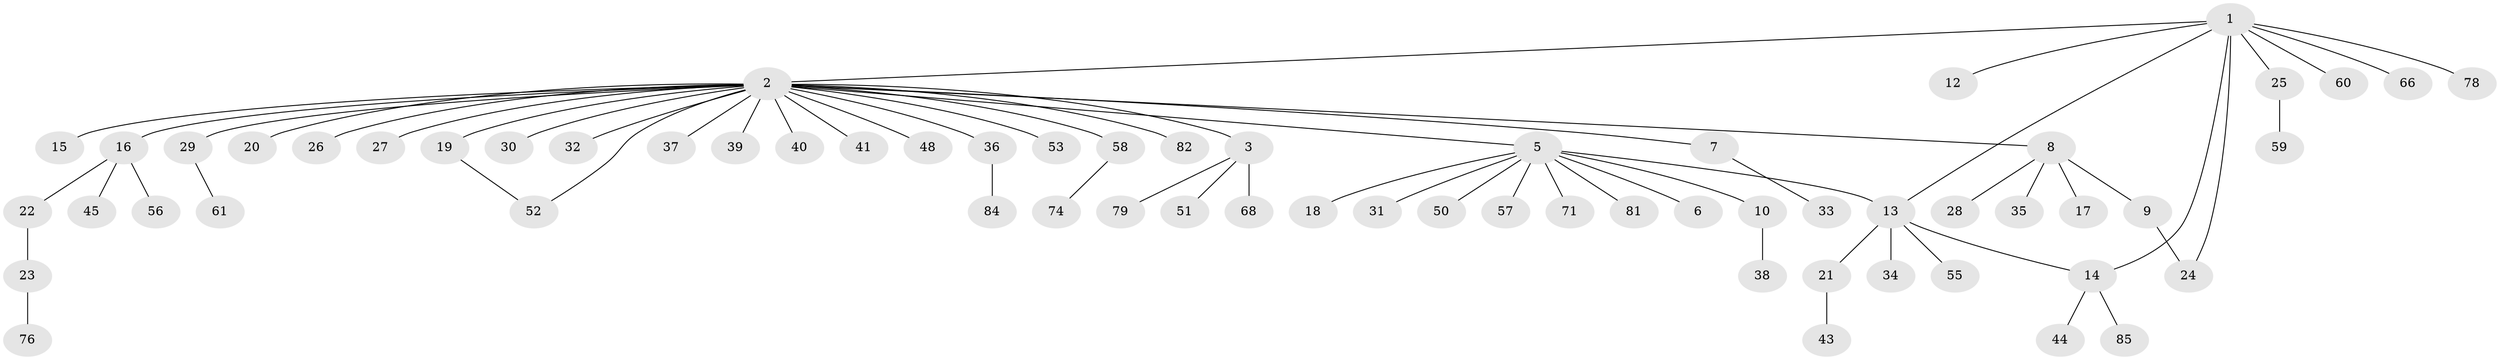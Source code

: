 // original degree distribution, {9: 0.011764705882352941, 25: 0.011764705882352941, 4: 0.023529411764705882, 2: 0.21176470588235294, 11: 0.011764705882352941, 6: 0.011764705882352941, 3: 0.058823529411764705, 1: 0.6352941176470588, 7: 0.011764705882352941, 5: 0.011764705882352941}
// Generated by graph-tools (version 1.1) at 2025/11/02/27/25 16:11:13]
// undirected, 65 vertices, 68 edges
graph export_dot {
graph [start="1"]
  node [color=gray90,style=filled];
  1 [super="+11"];
  2 [super="+65"];
  3 [super="+4"];
  5 [super="+73"];
  6 [super="+62"];
  7;
  8 [super="+49"];
  9;
  10 [super="+64"];
  12;
  13 [super="+77"];
  14 [super="+42"];
  15;
  16 [super="+75"];
  17;
  18;
  19;
  20;
  21;
  22;
  23;
  24 [super="+80"];
  25 [super="+47"];
  26;
  27;
  28 [super="+70"];
  29 [super="+46"];
  30;
  31;
  32;
  33;
  34;
  35;
  36 [super="+54"];
  37;
  38;
  39;
  40;
  41;
  43 [super="+63"];
  44;
  45;
  48;
  50;
  51;
  52 [super="+67"];
  53 [super="+83"];
  55;
  56;
  57;
  58 [super="+72"];
  59;
  60;
  61 [super="+69"];
  66;
  68;
  71;
  74;
  76;
  78;
  79;
  81;
  82;
  84;
  85;
  1 -- 2;
  1 -- 12;
  1 -- 24;
  1 -- 25;
  1 -- 60;
  1 -- 66;
  1 -- 78;
  1 -- 14;
  1 -- 13;
  2 -- 3;
  2 -- 5;
  2 -- 7;
  2 -- 8;
  2 -- 15;
  2 -- 16;
  2 -- 19;
  2 -- 20;
  2 -- 26;
  2 -- 27;
  2 -- 29;
  2 -- 30;
  2 -- 32;
  2 -- 36;
  2 -- 37;
  2 -- 39;
  2 -- 40;
  2 -- 41;
  2 -- 48;
  2 -- 52;
  2 -- 53;
  2 -- 58;
  2 -- 82;
  3 -- 68;
  3 -- 79;
  3 -- 51;
  5 -- 6;
  5 -- 10;
  5 -- 13;
  5 -- 18;
  5 -- 31;
  5 -- 50;
  5 -- 57;
  5 -- 71;
  5 -- 81;
  7 -- 33;
  8 -- 9;
  8 -- 17;
  8 -- 28;
  8 -- 35;
  9 -- 24;
  10 -- 38;
  13 -- 14;
  13 -- 21;
  13 -- 34;
  13 -- 55;
  14 -- 44;
  14 -- 85;
  16 -- 22;
  16 -- 45;
  16 -- 56;
  19 -- 52;
  21 -- 43;
  22 -- 23;
  23 -- 76;
  25 -- 59;
  29 -- 61;
  36 -- 84;
  58 -- 74;
}
